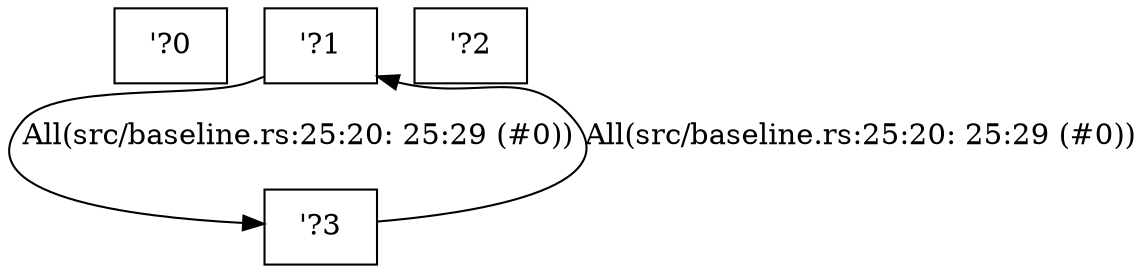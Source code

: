 digraph RegionInferenceContext {
    r0[label="\'?0"][shape="box"];
    r1[label="\'?1"][shape="box"];
    r2[label="\'?2"][shape="box"];
    r3[label="\'?3"][shape="box"];
    r1 -> r3[label="All(src/baseline.rs:25:20: 25:29 (#0))"];
    r3 -> r1[label="All(src/baseline.rs:25:20: 25:29 (#0))"];
}
